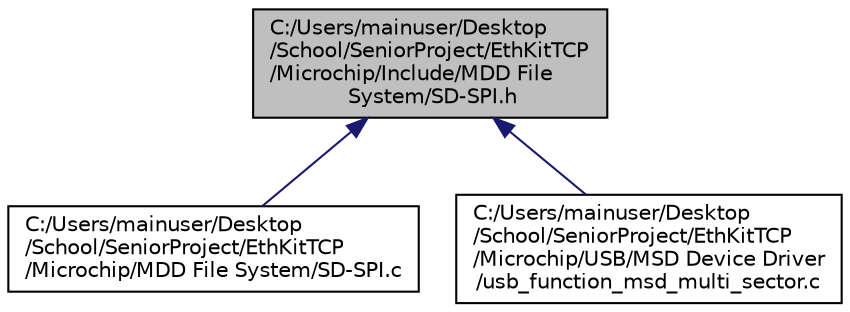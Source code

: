 digraph "C:/Users/mainuser/Desktop/School/SeniorProject/EthKitTCP/Microchip/Include/MDD File System/SD-SPI.h"
{
  edge [fontname="Helvetica",fontsize="10",labelfontname="Helvetica",labelfontsize="10"];
  node [fontname="Helvetica",fontsize="10",shape=record];
  Node1 [label="C:/Users/mainuser/Desktop\l/School/SeniorProject/EthKitTCP\l/Microchip/Include/MDD File\l System/SD-SPI.h",height=0.2,width=0.4,color="black", fillcolor="grey75", style="filled", fontcolor="black"];
  Node1 -> Node2 [dir="back",color="midnightblue",fontsize="10",style="solid"];
  Node2 [label="C:/Users/mainuser/Desktop\l/School/SeniorProject/EthKitTCP\l/Microchip/MDD File System/SD-SPI.c",height=0.2,width=0.4,color="black", fillcolor="white", style="filled",URL="$_s_d-_s_p_i_8c.html"];
  Node1 -> Node3 [dir="back",color="midnightblue",fontsize="10",style="solid"];
  Node3 [label="C:/Users/mainuser/Desktop\l/School/SeniorProject/EthKitTCP\l/Microchip/USB/MSD Device Driver\l/usb_function_msd_multi_sector.c",height=0.2,width=0.4,color="black", fillcolor="white", style="filled",URL="$usb__function__msd__multi__sector_8c.html"];
}
